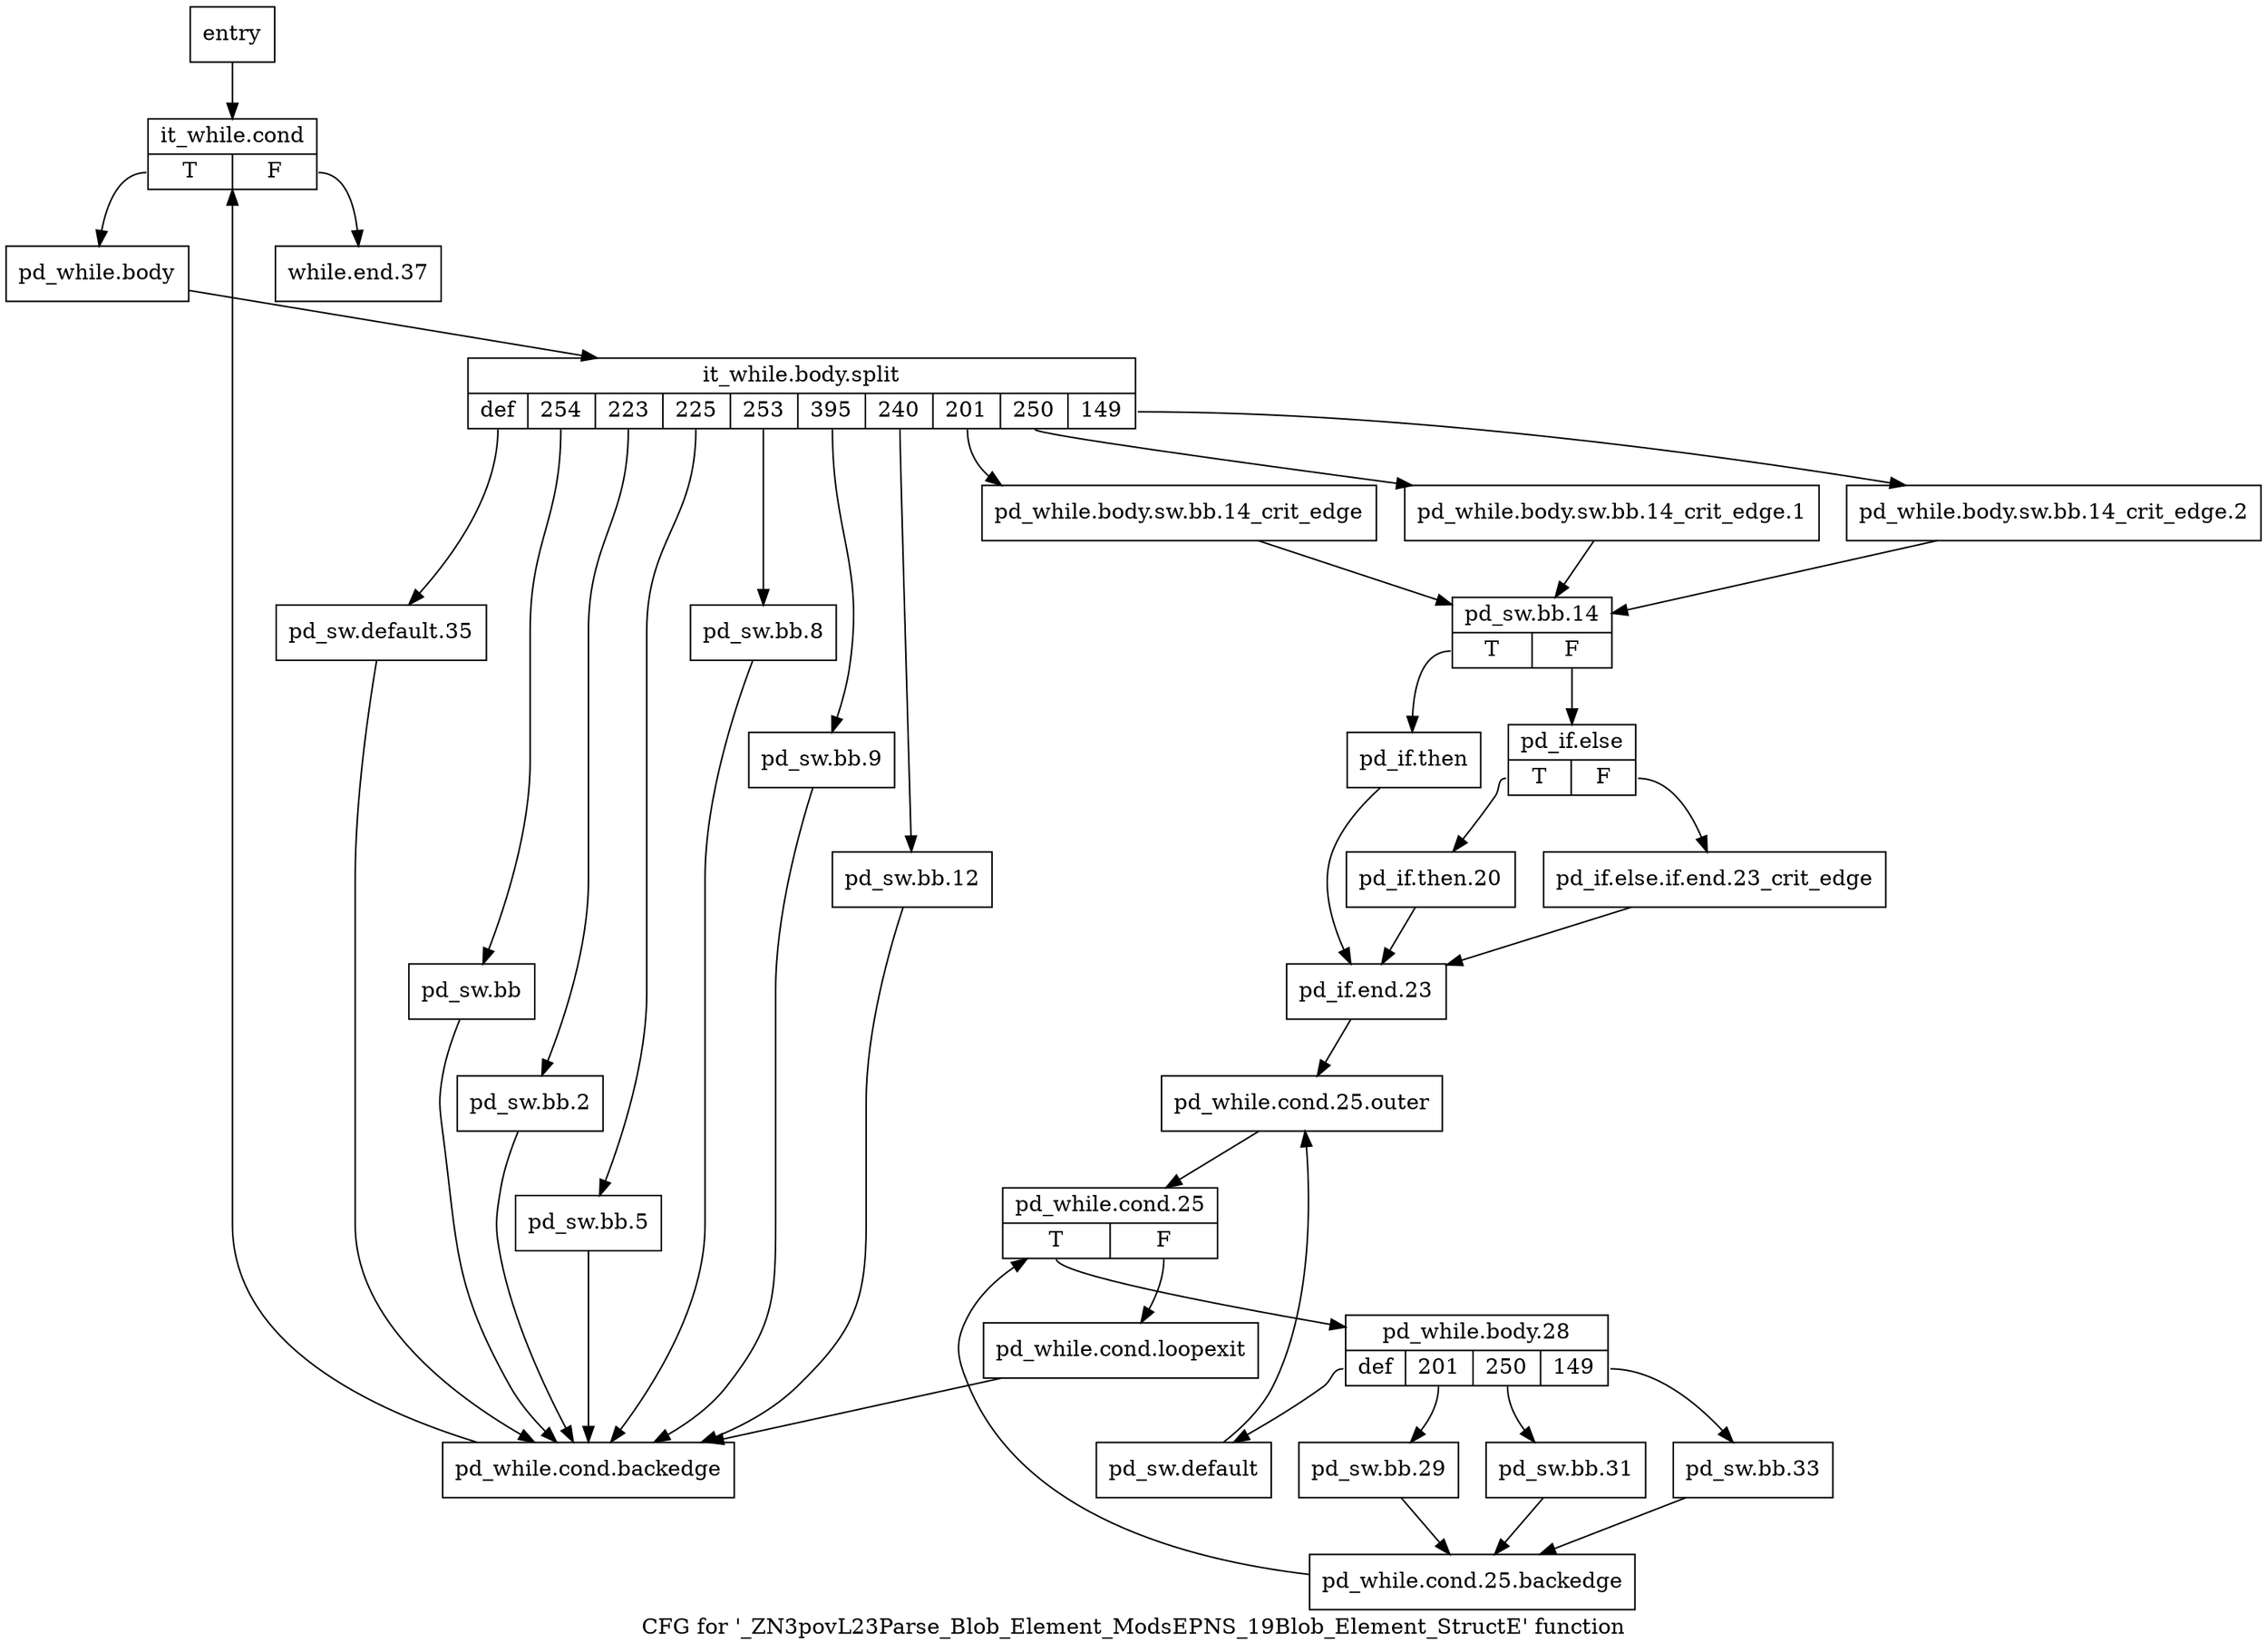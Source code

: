 digraph "CFG for '_ZN3povL23Parse_Blob_Element_ModsEPNS_19Blob_Element_StructE' function" {
	label="CFG for '_ZN3povL23Parse_Blob_Element_ModsEPNS_19Blob_Element_StructE' function";

	Node0x18a23a0 [shape=record,label="{entry}"];
	Node0x18a23a0 -> Node0x18a28e0;
	Node0x18a23f0 [shape=record,label="{pd_while.cond.loopexit}"];
	Node0x18a23f0 -> Node0x18a3100;
	Node0x18a28e0 [shape=record,label="{it_while.cond|{<s0>T|<s1>F}}"];
	Node0x18a28e0:s0 -> Node0x18a2930;
	Node0x18a28e0:s1 -> Node0x18a3150;
	Node0x18a2930 [shape=record,label="{pd_while.body}"];
	Node0x18a2930 -> Node0x30db100;
	Node0x30db100 [shape=record,label="{it_while.body.split|{<s0>def|<s1>254|<s2>223|<s3>225|<s4>253|<s5>395|<s6>240|<s7>201|<s8>250|<s9>149}}"];
	Node0x30db100:s0 -> Node0x18a30b0;
	Node0x30db100:s1 -> Node0x18a2a70;
	Node0x30db100:s2 -> Node0x18a2ac0;
	Node0x30db100:s3 -> Node0x18a2b10;
	Node0x30db100:s4 -> Node0x18a2b60;
	Node0x30db100:s5 -> Node0x18a2bb0;
	Node0x30db100:s6 -> Node0x18a2c00;
	Node0x30db100:s7 -> Node0x18a2a20;
	Node0x30db100:s8 -> Node0x18a29d0;
	Node0x30db100:s9 -> Node0x18a2980;
	Node0x18a2980 [shape=record,label="{pd_while.body.sw.bb.14_crit_edge.2}"];
	Node0x18a2980 -> Node0x18a2c50;
	Node0x18a29d0 [shape=record,label="{pd_while.body.sw.bb.14_crit_edge.1}"];
	Node0x18a29d0 -> Node0x18a2c50;
	Node0x18a2a20 [shape=record,label="{pd_while.body.sw.bb.14_crit_edge}"];
	Node0x18a2a20 -> Node0x18a2c50;
	Node0x18a2a70 [shape=record,label="{pd_sw.bb}"];
	Node0x18a2a70 -> Node0x18a3100;
	Node0x18a2ac0 [shape=record,label="{pd_sw.bb.2}"];
	Node0x18a2ac0 -> Node0x18a3100;
	Node0x18a2b10 [shape=record,label="{pd_sw.bb.5}"];
	Node0x18a2b10 -> Node0x18a3100;
	Node0x18a2b60 [shape=record,label="{pd_sw.bb.8}"];
	Node0x18a2b60 -> Node0x18a3100;
	Node0x18a2bb0 [shape=record,label="{pd_sw.bb.9}"];
	Node0x18a2bb0 -> Node0x18a3100;
	Node0x18a2c00 [shape=record,label="{pd_sw.bb.12}"];
	Node0x18a2c00 -> Node0x18a3100;
	Node0x18a2c50 [shape=record,label="{pd_sw.bb.14|{<s0>T|<s1>F}}"];
	Node0x18a2c50:s0 -> Node0x18a2ca0;
	Node0x18a2c50:s1 -> Node0x18a2cf0;
	Node0x18a2ca0 [shape=record,label="{pd_if.then}"];
	Node0x18a2ca0 -> Node0x18a2de0;
	Node0x18a2cf0 [shape=record,label="{pd_if.else|{<s0>T|<s1>F}}"];
	Node0x18a2cf0:s0 -> Node0x18a2d90;
	Node0x18a2cf0:s1 -> Node0x18a2d40;
	Node0x18a2d40 [shape=record,label="{pd_if.else.if.end.23_crit_edge}"];
	Node0x18a2d40 -> Node0x18a2de0;
	Node0x18a2d90 [shape=record,label="{pd_if.then.20}"];
	Node0x18a2d90 -> Node0x18a2de0;
	Node0x18a2de0 [shape=record,label="{pd_if.end.23}"];
	Node0x18a2de0 -> Node0x18a2e30;
	Node0x18a2e30 [shape=record,label="{pd_while.cond.25.outer}"];
	Node0x18a2e30 -> Node0x18a2e80;
	Node0x18a2e80 [shape=record,label="{pd_while.cond.25|{<s0>T|<s1>F}}"];
	Node0x18a2e80:s0 -> Node0x18a2ed0;
	Node0x18a2e80:s1 -> Node0x18a23f0;
	Node0x18a2ed0 [shape=record,label="{pd_while.body.28|{<s0>def|<s1>201|<s2>250|<s3>149}}"];
	Node0x18a2ed0:s0 -> Node0x18a3060;
	Node0x18a2ed0:s1 -> Node0x18a2f20;
	Node0x18a2ed0:s2 -> Node0x18a2f70;
	Node0x18a2ed0:s3 -> Node0x18a2fc0;
	Node0x18a2f20 [shape=record,label="{pd_sw.bb.29}"];
	Node0x18a2f20 -> Node0x18a3010;
	Node0x18a2f70 [shape=record,label="{pd_sw.bb.31}"];
	Node0x18a2f70 -> Node0x18a3010;
	Node0x18a2fc0 [shape=record,label="{pd_sw.bb.33}"];
	Node0x18a2fc0 -> Node0x18a3010;
	Node0x18a3010 [shape=record,label="{pd_while.cond.25.backedge}"];
	Node0x18a3010 -> Node0x18a2e80;
	Node0x18a3060 [shape=record,label="{pd_sw.default}"];
	Node0x18a3060 -> Node0x18a2e30;
	Node0x18a30b0 [shape=record,label="{pd_sw.default.35}"];
	Node0x18a30b0 -> Node0x18a3100;
	Node0x18a3100 [shape=record,label="{pd_while.cond.backedge}"];
	Node0x18a3100 -> Node0x18a28e0;
	Node0x18a3150 [shape=record,label="{while.end.37}"];
}
